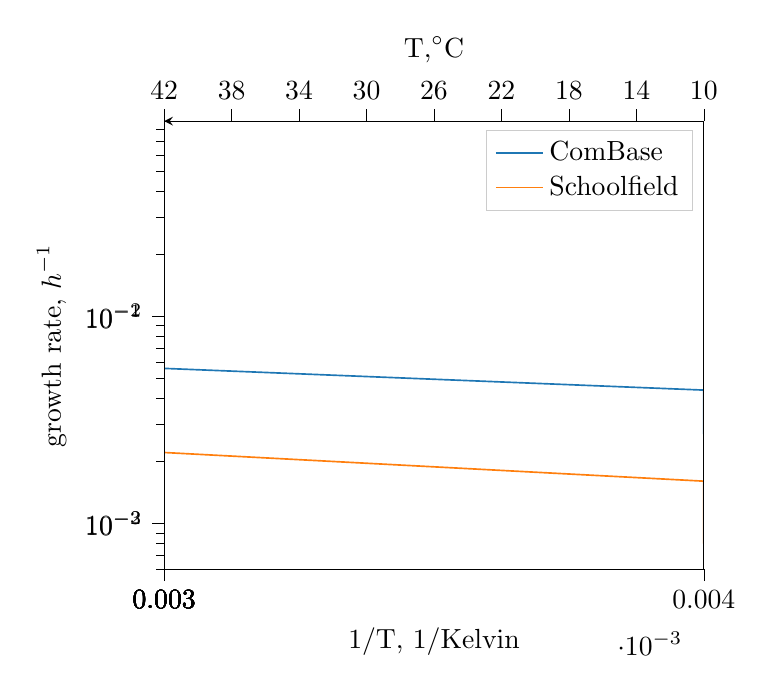 % This file was created with tikzplotlib v0.9.12.
\begin{tikzpicture}

\definecolor{color0}{rgb}{0.122,0.467,0.706}
\definecolor{color1}{rgb}{1,0.498,0.055}

\begin{axis}[
legend cell align={left},
legend style={fill opacity=0.8, draw opacity=1, text opacity=1, draw=white!80!black},
log basis y={10},
tick align=outside,
tick pos=left,
x grid style={white!69.02!black},
xlabel={1/T, 1/Kelvin},
xmin=0.003, xmax=0.004,
xtick style={color=black},
xtick={0.003,0.003,0.003,0.003,0.003,0.003,0.003,0.003,0.004},
xticklabels={
  \(\displaystyle {0.003}\),
  \(\displaystyle {0.003}\),
  \(\displaystyle {0.003}\),
  \(\displaystyle {0.003}\),
  \(\displaystyle {0.003}\),
  \(\displaystyle {0.003}\),
  \(\displaystyle {0.003}\),
  \(\displaystyle {0.003}\),
  \(\displaystyle {0.004}\)
},
y grid style={white!69.02!black},
ylabel={growth rate, \(\displaystyle h^{-1}\)},
ymin=0.006, ymax=0.873,
ymode=log,
ytick style={color=black},
ytick={0.0,0.001,0.01,0.1,1,10},
yticklabels={
  \(\displaystyle {10^{-4}}\),
  \(\displaystyle {10^{-3}}\),
  \(\displaystyle {10^{-2}}\),
  \(\displaystyle {10^{-1}}\),
  \(\displaystyle {10^{0}}\),
  \(\displaystyle {10^{1}}\)
}
]
\addplot [semithick, color0]
table {%
0.004 0.027
0.004 0.035
0.004 0.044
0.003 0.056
0.003 0.069
0.003 0.086
0.003 0.105
0.003 0.126
0.003 0.151
0.003 0.179
0.003 0.21
0.003 0.244
0.003 0.281
0.003 0.32
0.003 0.361
0.003 0.403
0.003 0.445
0.003 0.487
0.003 0.527
0.003 0.566
0.003 0.601
0.003 0.631
0.003 0.657
0.003 0.677
0.003 0.691
0.003 0.698
0.003 0.698
0.003 0.691
0.003 0.678
0.003 0.658
0.003 0.632
0.003 0.602
0.003 0.567
};
\addlegendentry{ComBase}
\addplot [semithick, color1]
table {%
0.004 0.008
0.004 0.011
0.004 0.016
0.003 0.022
0.003 0.031
0.003 0.041
0.003 0.054
0.003 0.069
0.003 0.087
0.003 0.106
0.003 0.125
0.003 0.146
0.003 0.165
0.003 0.185
0.003 0.203
0.003 0.22
0.003 0.237
0.003 0.252
0.003 0.267
0.003 0.281
0.003 0.294
0.003 0.307
0.003 0.318
0.003 0.329
0.003 0.339
0.003 0.349
0.003 0.357
0.003 0.364
0.003 0.371
0.003 0.376
0.003 0.38
0.003 0.383
0.003 0.385
};
\addlegendentry{Schoolfield}
\end{axis}

\begin{axis}[
axis x line=top,
log basis y={10},
tick align=outside,
x dir=reverse,
x grid style={white!69.02!black},
xlabel={T,\(\displaystyle ^{\circ}\)C},
xmin=10, xmax=42,
xtick pos=right,
xtick style={color=black},
xtick={42,38,34,30,26,22,18,14,10},
xticklabels={
  \(\displaystyle {42}\),
  \(\displaystyle {38}\),
  \(\displaystyle {34}\),
  \(\displaystyle {30}\),
  \(\displaystyle {26}\),
  \(\displaystyle {22}\),
  \(\displaystyle {18}\),
  \(\displaystyle {14}\),
  \(\displaystyle {10}\)
},
y grid style={white!69.02!black},
ymin=0.006, ymax=0.873,
ymode=log,
ytick pos=left,
ytick style={color=black}
]
\end{axis}

\end{tikzpicture}
